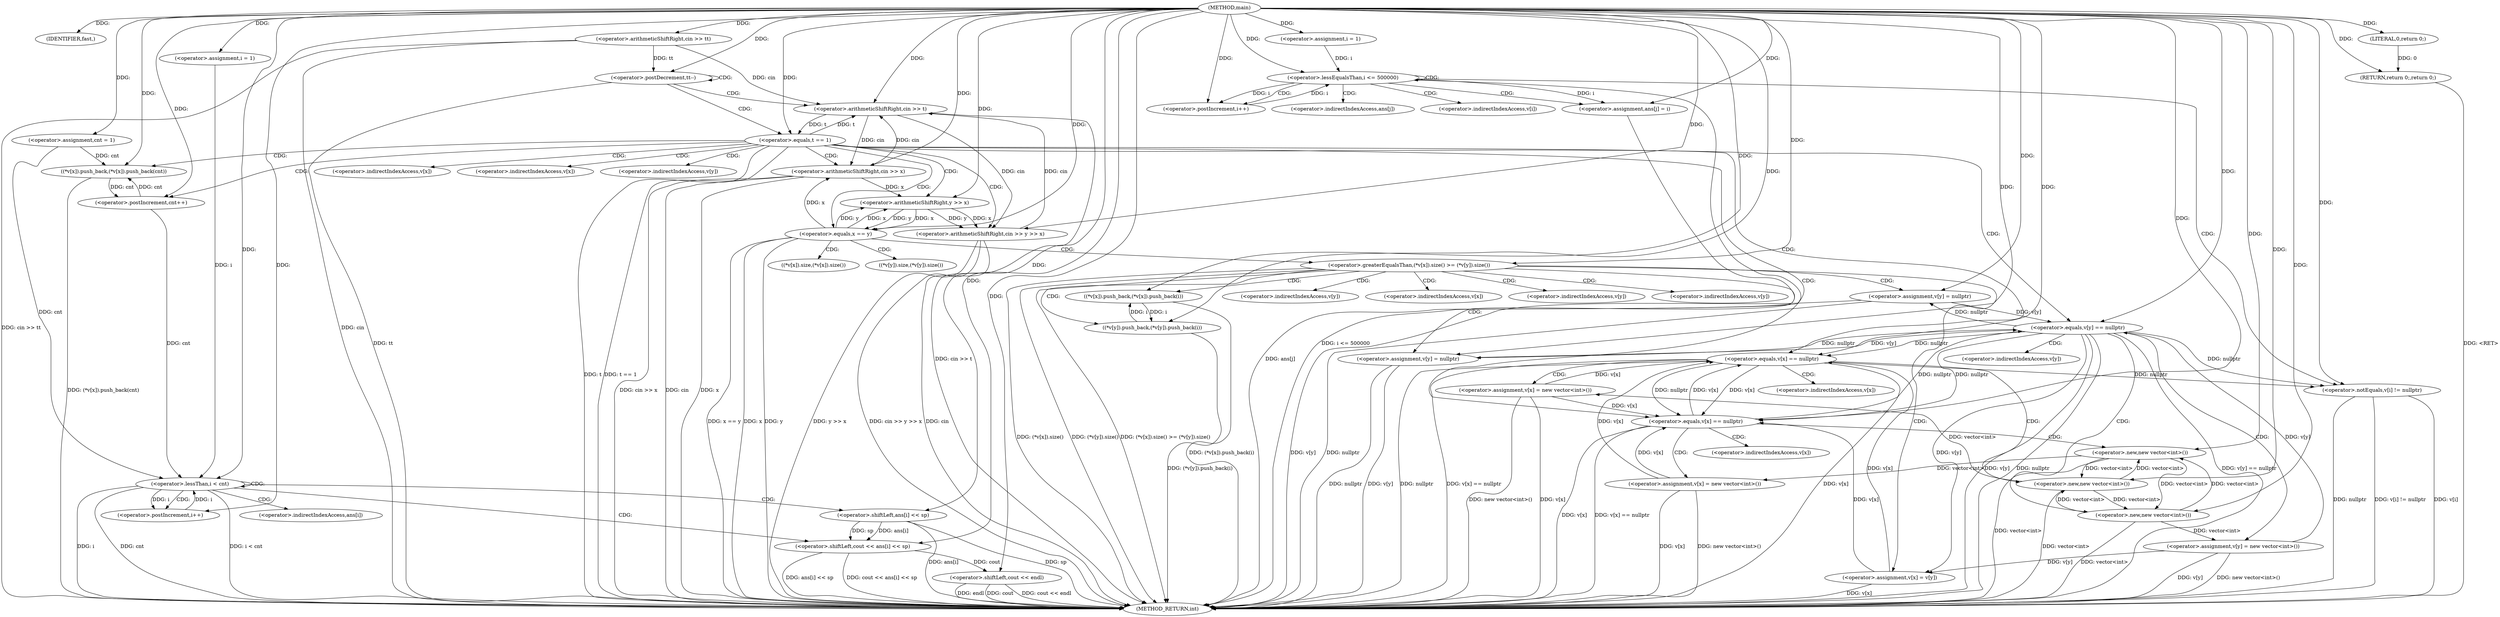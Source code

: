 digraph "main" {  
"1000223" [label = "(METHOD,main)" ]
"1000380" [label = "(METHOD_RETURN,int)" ]
"1000225" [label = "(IDENTIFIER,fast,)" ]
"1000227" [label = "(<operator>.assignment,cnt = 1)" ]
"1000231" [label = "(<operator>.arithmeticShiftRight,cin >> tt)" ]
"1000375" [label = "(<operator>.shiftLeft,cout << endl)" ]
"1000378" [label = "(RETURN,return 0;,return 0;)" ]
"1000235" [label = "(<operator>.postDecrement,tt--)" ]
"1000337" [label = "(<operator>.assignment,i = 1)" ]
"1000340" [label = "(<operator>.lessEqualsThan,i <= 500000)" ]
"1000343" [label = "(<operator>.postIncrement,i++)" ]
"1000360" [label = "(<operator>.assignment,i = 1)" ]
"1000363" [label = "(<operator>.lessThan,i < cnt)" ]
"1000366" [label = "(<operator>.postIncrement,i++)" ]
"1000368" [label = "(<operator>.shiftLeft,cout << ans[i] << sp)" ]
"1000379" [label = "(LITERAL,0,return 0;)" ]
"1000239" [label = "(<operator>.arithmeticShiftRight,cin >> t)" ]
"1000353" [label = "(<operator>.assignment,ans[j] = i)" ]
"1000243" [label = "(<operator>.equals,t == 1)" ]
"1000347" [label = "(<operator>.notEquals,v[i] != nullptr)" ]
"1000370" [label = "(<operator>.shiftLeft,ans[i] << sp)" ]
"1000248" [label = "(<operator>.arithmeticShiftRight,cin >> x)" ]
"1000263" [label = "((*v[x]).push_back,(*v[x]).push_back(cnt))" ]
"1000265" [label = "(<operator>.postIncrement,cnt++)" ]
"1000252" [label = "(<operator>.equals,v[x] == nullptr)" ]
"1000257" [label = "(<operator>.assignment,v[x] = new vector<int>())" ]
"1000271" [label = "(<operator>.arithmeticShiftRight,cin >> y >> x)" ]
"1000277" [label = "(<operator>.equals,v[x] == nullptr)" ]
"1000282" [label = "(<operator>.assignment,v[x] = new vector<int>())" ]
"1000289" [label = "(<operator>.equals,v[y] == nullptr)" ]
"1000294" [label = "(<operator>.assignment,v[y] = new vector<int>())" ]
"1000301" [label = "(<operator>.equals,x == y)" ]
"1000306" [label = "(<operator>.greaterEqualsThan,(*v[x]).size() >= (*v[y]).size())" ]
"1000261" [label = "(<operator>.new,new vector<int>())" ]
"1000273" [label = "(<operator>.arithmeticShiftRight,y >> x)" ]
"1000311" [label = "((*v[x]).push_back,(*v[x]).push_back(i))" ]
"1000313" [label = "(<operator>.assignment,v[y] = nullptr)" ]
"1000286" [label = "(<operator>.new,new vector<int>())" ]
"1000298" [label = "(<operator>.new,new vector<int>())" ]
"1000321" [label = "((*v[y]).push_back,(*v[y]).push_back(i))" ]
"1000323" [label = "(<operator>.assignment,v[x] = v[y])" ]
"1000330" [label = "(<operator>.assignment,v[y] = nullptr)" ]
"1000354" [label = "(<operator>.indirectIndexAccess,ans[j])" ]
"1000371" [label = "(<operator>.indirectIndexAccess,ans[i])" ]
"1000348" [label = "(<operator>.indirectIndexAccess,v[i])" ]
"1000253" [label = "(<operator>.indirectIndexAccess,v[x])" ]
"1000258" [label = "(<operator>.indirectIndexAccess,v[x])" ]
"1000278" [label = "(<operator>.indirectIndexAccess,v[x])" ]
"1000283" [label = "(<operator>.indirectIndexAccess,v[x])" ]
"1000290" [label = "(<operator>.indirectIndexAccess,v[y])" ]
"1000295" [label = "(<operator>.indirectIndexAccess,v[y])" ]
"1000307" [label = "((*v[x]).size,(*v[x]).size())" ]
"1000308" [label = "((*v[y]).size,(*v[y]).size())" ]
"1000314" [label = "(<operator>.indirectIndexAccess,v[y])" ]
"1000324" [label = "(<operator>.indirectIndexAccess,v[x])" ]
"1000327" [label = "(<operator>.indirectIndexAccess,v[y])" ]
"1000331" [label = "(<operator>.indirectIndexAccess,v[y])" ]
  "1000378" -> "1000380"  [ label = "DDG: <RET>"] 
  "1000231" -> "1000380"  [ label = "DDG: cin"] 
  "1000231" -> "1000380"  [ label = "DDG: cin >> tt"] 
  "1000235" -> "1000380"  [ label = "DDG: tt"] 
  "1000340" -> "1000380"  [ label = "DDG: i <= 500000"] 
  "1000363" -> "1000380"  [ label = "DDG: i"] 
  "1000363" -> "1000380"  [ label = "DDG: cnt"] 
  "1000363" -> "1000380"  [ label = "DDG: i < cnt"] 
  "1000375" -> "1000380"  [ label = "DDG: cout"] 
  "1000375" -> "1000380"  [ label = "DDG: cout << endl"] 
  "1000370" -> "1000380"  [ label = "DDG: ans[i]"] 
  "1000368" -> "1000380"  [ label = "DDG: ans[i] << sp"] 
  "1000368" -> "1000380"  [ label = "DDG: cout << ans[i] << sp"] 
  "1000347" -> "1000380"  [ label = "DDG: v[i]"] 
  "1000347" -> "1000380"  [ label = "DDG: nullptr"] 
  "1000347" -> "1000380"  [ label = "DDG: v[i] != nullptr"] 
  "1000353" -> "1000380"  [ label = "DDG: ans[j]"] 
  "1000239" -> "1000380"  [ label = "DDG: cin >> t"] 
  "1000243" -> "1000380"  [ label = "DDG: t"] 
  "1000243" -> "1000380"  [ label = "DDG: t == 1"] 
  "1000271" -> "1000380"  [ label = "DDG: cin"] 
  "1000271" -> "1000380"  [ label = "DDG: y >> x"] 
  "1000271" -> "1000380"  [ label = "DDG: cin >> y >> x"] 
  "1000277" -> "1000380"  [ label = "DDG: v[x]"] 
  "1000277" -> "1000380"  [ label = "DDG: v[x] == nullptr"] 
  "1000282" -> "1000380"  [ label = "DDG: v[x]"] 
  "1000286" -> "1000380"  [ label = "DDG: vector<int>"] 
  "1000282" -> "1000380"  [ label = "DDG: new vector<int>()"] 
  "1000289" -> "1000380"  [ label = "DDG: v[y]"] 
  "1000289" -> "1000380"  [ label = "DDG: nullptr"] 
  "1000289" -> "1000380"  [ label = "DDG: v[y] == nullptr"] 
  "1000294" -> "1000380"  [ label = "DDG: v[y]"] 
  "1000298" -> "1000380"  [ label = "DDG: vector<int>"] 
  "1000294" -> "1000380"  [ label = "DDG: new vector<int>()"] 
  "1000301" -> "1000380"  [ label = "DDG: x"] 
  "1000301" -> "1000380"  [ label = "DDG: y"] 
  "1000301" -> "1000380"  [ label = "DDG: x == y"] 
  "1000306" -> "1000380"  [ label = "DDG: (*v[x]).size()"] 
  "1000306" -> "1000380"  [ label = "DDG: (*v[y]).size()"] 
  "1000306" -> "1000380"  [ label = "DDG: (*v[x]).size() >= (*v[y]).size()"] 
  "1000321" -> "1000380"  [ label = "DDG: (*v[y]).push_back(i)"] 
  "1000323" -> "1000380"  [ label = "DDG: v[x]"] 
  "1000330" -> "1000380"  [ label = "DDG: v[y]"] 
  "1000330" -> "1000380"  [ label = "DDG: nullptr"] 
  "1000311" -> "1000380"  [ label = "DDG: (*v[x]).push_back(i)"] 
  "1000313" -> "1000380"  [ label = "DDG: v[y]"] 
  "1000313" -> "1000380"  [ label = "DDG: nullptr"] 
  "1000248" -> "1000380"  [ label = "DDG: cin"] 
  "1000248" -> "1000380"  [ label = "DDG: x"] 
  "1000248" -> "1000380"  [ label = "DDG: cin >> x"] 
  "1000252" -> "1000380"  [ label = "DDG: v[x]"] 
  "1000252" -> "1000380"  [ label = "DDG: nullptr"] 
  "1000252" -> "1000380"  [ label = "DDG: v[x] == nullptr"] 
  "1000257" -> "1000380"  [ label = "DDG: v[x]"] 
  "1000261" -> "1000380"  [ label = "DDG: vector<int>"] 
  "1000257" -> "1000380"  [ label = "DDG: new vector<int>()"] 
  "1000263" -> "1000380"  [ label = "DDG: (*v[x]).push_back(cnt)"] 
  "1000375" -> "1000380"  [ label = "DDG: endl"] 
  "1000370" -> "1000380"  [ label = "DDG: sp"] 
  "1000223" -> "1000225"  [ label = "DDG: "] 
  "1000223" -> "1000227"  [ label = "DDG: "] 
  "1000379" -> "1000378"  [ label = "DDG: 0"] 
  "1000223" -> "1000378"  [ label = "DDG: "] 
  "1000223" -> "1000231"  [ label = "DDG: "] 
  "1000223" -> "1000337"  [ label = "DDG: "] 
  "1000223" -> "1000360"  [ label = "DDG: "] 
  "1000368" -> "1000375"  [ label = "DDG: cout"] 
  "1000223" -> "1000375"  [ label = "DDG: "] 
  "1000223" -> "1000379"  [ label = "DDG: "] 
  "1000231" -> "1000235"  [ label = "DDG: tt"] 
  "1000223" -> "1000235"  [ label = "DDG: "] 
  "1000337" -> "1000340"  [ label = "DDG: i"] 
  "1000343" -> "1000340"  [ label = "DDG: i"] 
  "1000223" -> "1000340"  [ label = "DDG: "] 
  "1000223" -> "1000343"  [ label = "DDG: "] 
  "1000340" -> "1000343"  [ label = "DDG: i"] 
  "1000340" -> "1000353"  [ label = "DDG: i"] 
  "1000223" -> "1000353"  [ label = "DDG: "] 
  "1000360" -> "1000363"  [ label = "DDG: i"] 
  "1000366" -> "1000363"  [ label = "DDG: i"] 
  "1000223" -> "1000363"  [ label = "DDG: "] 
  "1000227" -> "1000363"  [ label = "DDG: cnt"] 
  "1000265" -> "1000363"  [ label = "DDG: cnt"] 
  "1000363" -> "1000366"  [ label = "DDG: i"] 
  "1000223" -> "1000366"  [ label = "DDG: "] 
  "1000223" -> "1000368"  [ label = "DDG: "] 
  "1000370" -> "1000368"  [ label = "DDG: ans[i]"] 
  "1000370" -> "1000368"  [ label = "DDG: sp"] 
  "1000231" -> "1000239"  [ label = "DDG: cin"] 
  "1000271" -> "1000239"  [ label = "DDG: cin"] 
  "1000248" -> "1000239"  [ label = "DDG: cin"] 
  "1000223" -> "1000239"  [ label = "DDG: "] 
  "1000243" -> "1000239"  [ label = "DDG: t"] 
  "1000223" -> "1000370"  [ label = "DDG: "] 
  "1000239" -> "1000243"  [ label = "DDG: t"] 
  "1000223" -> "1000243"  [ label = "DDG: "] 
  "1000289" -> "1000347"  [ label = "DDG: nullptr"] 
  "1000252" -> "1000347"  [ label = "DDG: nullptr"] 
  "1000223" -> "1000347"  [ label = "DDG: "] 
  "1000239" -> "1000248"  [ label = "DDG: cin"] 
  "1000223" -> "1000248"  [ label = "DDG: "] 
  "1000301" -> "1000248"  [ label = "DDG: x"] 
  "1000261" -> "1000257"  [ label = "DDG: vector<int>"] 
  "1000227" -> "1000263"  [ label = "DDG: cnt"] 
  "1000265" -> "1000263"  [ label = "DDG: cnt"] 
  "1000223" -> "1000263"  [ label = "DDG: "] 
  "1000263" -> "1000265"  [ label = "DDG: cnt"] 
  "1000223" -> "1000265"  [ label = "DDG: "] 
  "1000277" -> "1000252"  [ label = "DDG: v[x]"] 
  "1000282" -> "1000252"  [ label = "DDG: v[x]"] 
  "1000323" -> "1000252"  [ label = "DDG: v[x]"] 
  "1000257" -> "1000252"  [ label = "DDG: v[x]"] 
  "1000289" -> "1000252"  [ label = "DDG: nullptr"] 
  "1000223" -> "1000252"  [ label = "DDG: "] 
  "1000239" -> "1000271"  [ label = "DDG: cin"] 
  "1000223" -> "1000271"  [ label = "DDG: "] 
  "1000273" -> "1000271"  [ label = "DDG: y"] 
  "1000273" -> "1000271"  [ label = "DDG: x"] 
  "1000286" -> "1000282"  [ label = "DDG: vector<int>"] 
  "1000298" -> "1000294"  [ label = "DDG: vector<int>"] 
  "1000286" -> "1000261"  [ label = "DDG: vector<int>"] 
  "1000298" -> "1000261"  [ label = "DDG: vector<int>"] 
  "1000223" -> "1000261"  [ label = "DDG: "] 
  "1000301" -> "1000273"  [ label = "DDG: y"] 
  "1000223" -> "1000273"  [ label = "DDG: "] 
  "1000301" -> "1000273"  [ label = "DDG: x"] 
  "1000248" -> "1000273"  [ label = "DDG: x"] 
  "1000282" -> "1000277"  [ label = "DDG: v[x]"] 
  "1000323" -> "1000277"  [ label = "DDG: v[x]"] 
  "1000252" -> "1000277"  [ label = "DDG: v[x]"] 
  "1000257" -> "1000277"  [ label = "DDG: v[x]"] 
  "1000289" -> "1000277"  [ label = "DDG: nullptr"] 
  "1000252" -> "1000277"  [ label = "DDG: nullptr"] 
  "1000223" -> "1000277"  [ label = "DDG: "] 
  "1000294" -> "1000289"  [ label = "DDG: v[y]"] 
  "1000330" -> "1000289"  [ label = "DDG: v[y]"] 
  "1000313" -> "1000289"  [ label = "DDG: v[y]"] 
  "1000277" -> "1000289"  [ label = "DDG: nullptr"] 
  "1000223" -> "1000289"  [ label = "DDG: "] 
  "1000273" -> "1000301"  [ label = "DDG: x"] 
  "1000223" -> "1000301"  [ label = "DDG: "] 
  "1000273" -> "1000301"  [ label = "DDG: y"] 
  "1000223" -> "1000306"  [ label = "DDG: "] 
  "1000289" -> "1000313"  [ label = "DDG: nullptr"] 
  "1000223" -> "1000313"  [ label = "DDG: "] 
  "1000298" -> "1000286"  [ label = "DDG: vector<int>"] 
  "1000261" -> "1000286"  [ label = "DDG: vector<int>"] 
  "1000223" -> "1000286"  [ label = "DDG: "] 
  "1000286" -> "1000298"  [ label = "DDG: vector<int>"] 
  "1000261" -> "1000298"  [ label = "DDG: vector<int>"] 
  "1000223" -> "1000298"  [ label = "DDG: "] 
  "1000321" -> "1000311"  [ label = "DDG: i"] 
  "1000223" -> "1000311"  [ label = "DDG: "] 
  "1000289" -> "1000323"  [ label = "DDG: v[y]"] 
  "1000294" -> "1000323"  [ label = "DDG: v[y]"] 
  "1000289" -> "1000330"  [ label = "DDG: nullptr"] 
  "1000223" -> "1000330"  [ label = "DDG: "] 
  "1000311" -> "1000321"  [ label = "DDG: i"] 
  "1000223" -> "1000321"  [ label = "DDG: "] 
  "1000235" -> "1000243"  [ label = "CDG: "] 
  "1000235" -> "1000235"  [ label = "CDG: "] 
  "1000235" -> "1000239"  [ label = "CDG: "] 
  "1000340" -> "1000354"  [ label = "CDG: "] 
  "1000340" -> "1000353"  [ label = "CDG: "] 
  "1000340" -> "1000348"  [ label = "CDG: "] 
  "1000340" -> "1000340"  [ label = "CDG: "] 
  "1000340" -> "1000347"  [ label = "CDG: "] 
  "1000340" -> "1000343"  [ label = "CDG: "] 
  "1000363" -> "1000370"  [ label = "CDG: "] 
  "1000363" -> "1000371"  [ label = "CDG: "] 
  "1000363" -> "1000368"  [ label = "CDG: "] 
  "1000363" -> "1000363"  [ label = "CDG: "] 
  "1000363" -> "1000366"  [ label = "CDG: "] 
  "1000243" -> "1000277"  [ label = "CDG: "] 
  "1000243" -> "1000289"  [ label = "CDG: "] 
  "1000243" -> "1000248"  [ label = "CDG: "] 
  "1000243" -> "1000273"  [ label = "CDG: "] 
  "1000243" -> "1000265"  [ label = "CDG: "] 
  "1000243" -> "1000263"  [ label = "CDG: "] 
  "1000243" -> "1000290"  [ label = "CDG: "] 
  "1000243" -> "1000271"  [ label = "CDG: "] 
  "1000243" -> "1000253"  [ label = "CDG: "] 
  "1000243" -> "1000252"  [ label = "CDG: "] 
  "1000243" -> "1000278"  [ label = "CDG: "] 
  "1000243" -> "1000301"  [ label = "CDG: "] 
  "1000252" -> "1000258"  [ label = "CDG: "] 
  "1000252" -> "1000261"  [ label = "CDG: "] 
  "1000252" -> "1000257"  [ label = "CDG: "] 
  "1000277" -> "1000282"  [ label = "CDG: "] 
  "1000277" -> "1000286"  [ label = "CDG: "] 
  "1000277" -> "1000283"  [ label = "CDG: "] 
  "1000289" -> "1000294"  [ label = "CDG: "] 
  "1000289" -> "1000298"  [ label = "CDG: "] 
  "1000289" -> "1000295"  [ label = "CDG: "] 
  "1000301" -> "1000308"  [ label = "CDG: "] 
  "1000301" -> "1000307"  [ label = "CDG: "] 
  "1000301" -> "1000306"  [ label = "CDG: "] 
  "1000306" -> "1000321"  [ label = "CDG: "] 
  "1000306" -> "1000313"  [ label = "CDG: "] 
  "1000306" -> "1000330"  [ label = "CDG: "] 
  "1000306" -> "1000314"  [ label = "CDG: "] 
  "1000306" -> "1000311"  [ label = "CDG: "] 
  "1000306" -> "1000323"  [ label = "CDG: "] 
  "1000306" -> "1000324"  [ label = "CDG: "] 
  "1000306" -> "1000331"  [ label = "CDG: "] 
  "1000306" -> "1000327"  [ label = "CDG: "] 
}
